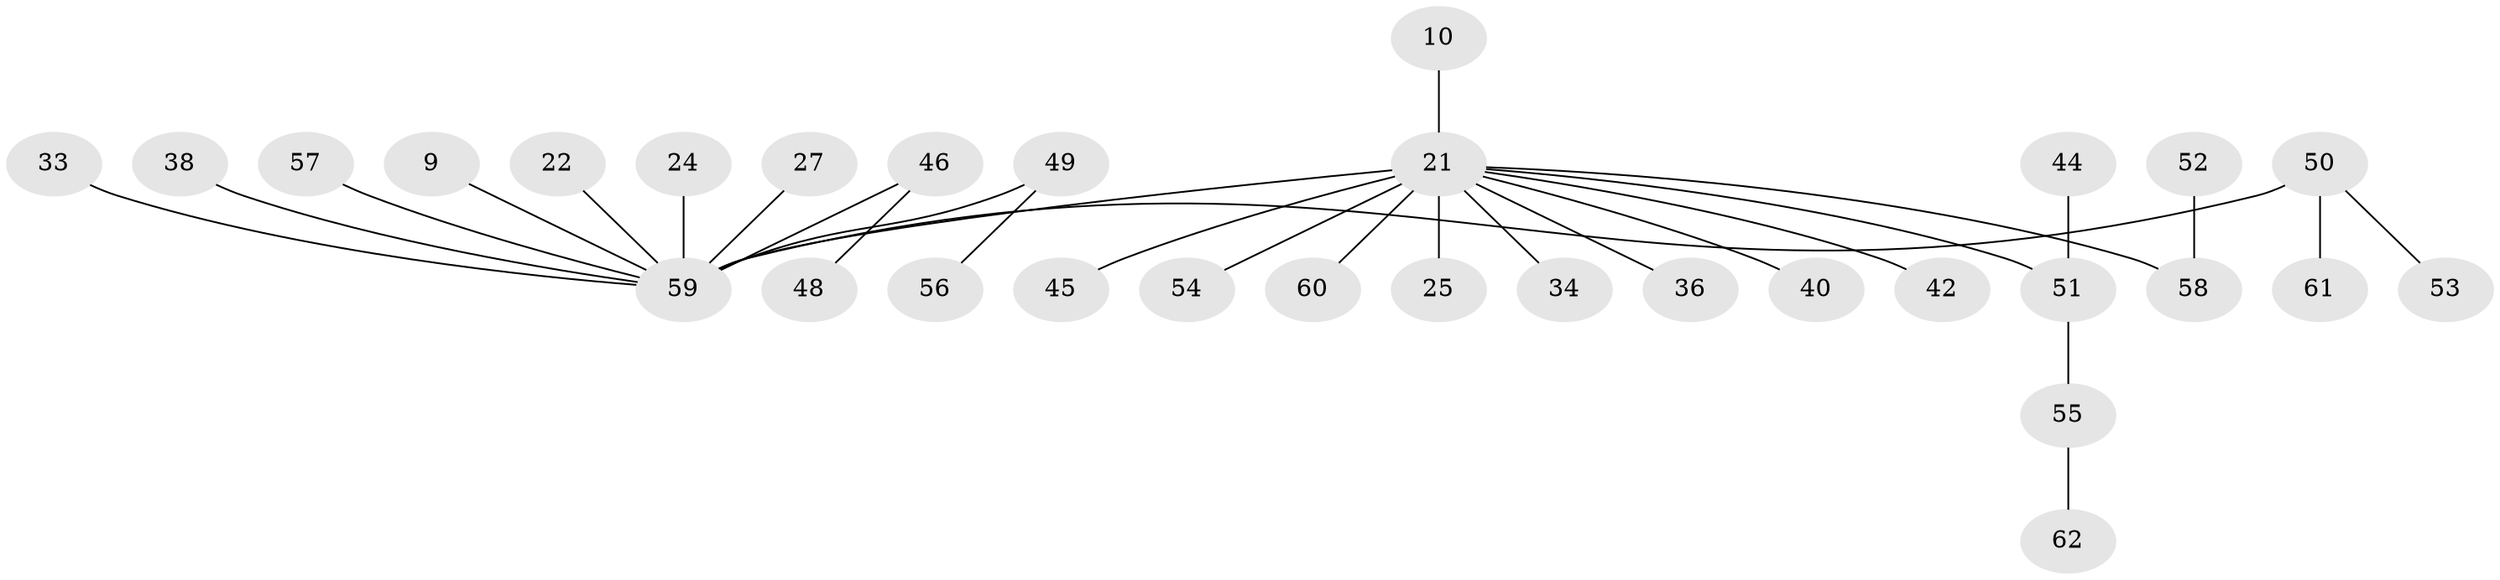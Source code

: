 // original degree distribution, {9: 0.016129032258064516, 5: 0.03225806451612903, 3: 0.14516129032258066, 1: 0.45161290322580644, 4: 0.06451612903225806, 2: 0.2903225806451613}
// Generated by graph-tools (version 1.1) at 2025/41/03/09/25 04:41:15]
// undirected, 31 vertices, 30 edges
graph export_dot {
graph [start="1"]
  node [color=gray90,style=filled];
  9;
  10;
  21 [super="+12+20"];
  22;
  24;
  25;
  27;
  33;
  34;
  36;
  38;
  40;
  42;
  44;
  45;
  46;
  48;
  49;
  50 [super="+41+47"];
  51 [super="+18+29+43"];
  52;
  53;
  54 [super="+35"];
  55;
  56;
  57;
  58 [super="+32"];
  59 [super="+26+39"];
  60;
  61;
  62;
  9 -- 59;
  10 -- 21;
  21 -- 60;
  21 -- 34;
  21 -- 36;
  21 -- 42;
  21 -- 45;
  21 -- 25;
  21 -- 59 [weight=3];
  21 -- 40;
  21 -- 58;
  21 -- 51;
  21 -- 54;
  22 -- 59;
  24 -- 59;
  27 -- 59;
  33 -- 59;
  38 -- 59;
  44 -- 51;
  46 -- 48;
  46 -- 59;
  49 -- 56;
  49 -- 59;
  50 -- 59;
  50 -- 61;
  50 -- 53;
  51 -- 55;
  52 -- 58;
  55 -- 62;
  57 -- 59;
}
